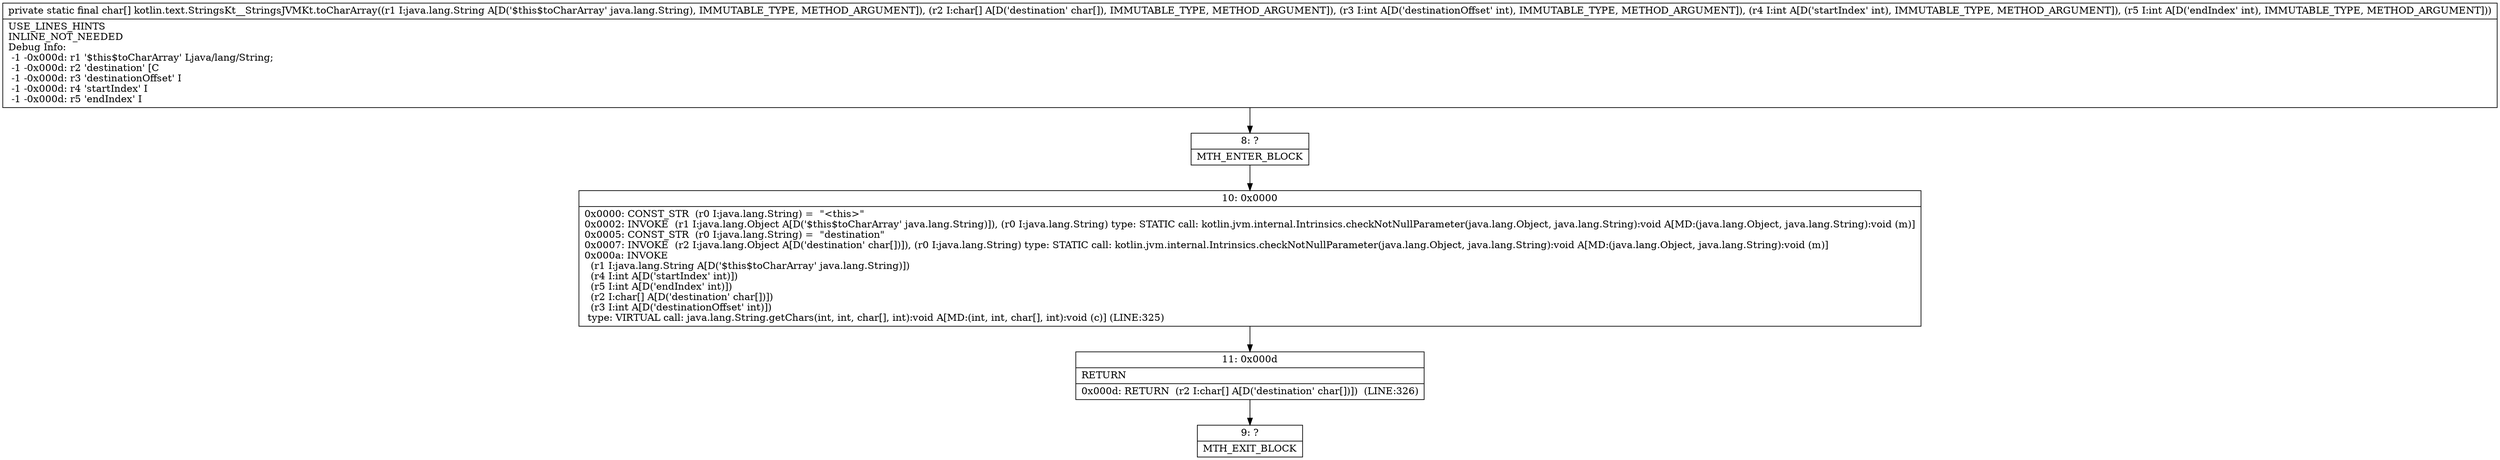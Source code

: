 digraph "CFG forkotlin.text.StringsKt__StringsJVMKt.toCharArray(Ljava\/lang\/String;[CIII)[C" {
Node_8 [shape=record,label="{8\:\ ?|MTH_ENTER_BLOCK\l}"];
Node_10 [shape=record,label="{10\:\ 0x0000|0x0000: CONST_STR  (r0 I:java.lang.String) =  \"\<this\>\" \l0x0002: INVOKE  (r1 I:java.lang.Object A[D('$this$toCharArray' java.lang.String)]), (r0 I:java.lang.String) type: STATIC call: kotlin.jvm.internal.Intrinsics.checkNotNullParameter(java.lang.Object, java.lang.String):void A[MD:(java.lang.Object, java.lang.String):void (m)]\l0x0005: CONST_STR  (r0 I:java.lang.String) =  \"destination\" \l0x0007: INVOKE  (r2 I:java.lang.Object A[D('destination' char[])]), (r0 I:java.lang.String) type: STATIC call: kotlin.jvm.internal.Intrinsics.checkNotNullParameter(java.lang.Object, java.lang.String):void A[MD:(java.lang.Object, java.lang.String):void (m)]\l0x000a: INVOKE  \l  (r1 I:java.lang.String A[D('$this$toCharArray' java.lang.String)])\l  (r4 I:int A[D('startIndex' int)])\l  (r5 I:int A[D('endIndex' int)])\l  (r2 I:char[] A[D('destination' char[])])\l  (r3 I:int A[D('destinationOffset' int)])\l type: VIRTUAL call: java.lang.String.getChars(int, int, char[], int):void A[MD:(int, int, char[], int):void (c)] (LINE:325)\l}"];
Node_11 [shape=record,label="{11\:\ 0x000d|RETURN\l|0x000d: RETURN  (r2 I:char[] A[D('destination' char[])])  (LINE:326)\l}"];
Node_9 [shape=record,label="{9\:\ ?|MTH_EXIT_BLOCK\l}"];
MethodNode[shape=record,label="{private static final char[] kotlin.text.StringsKt__StringsJVMKt.toCharArray((r1 I:java.lang.String A[D('$this$toCharArray' java.lang.String), IMMUTABLE_TYPE, METHOD_ARGUMENT]), (r2 I:char[] A[D('destination' char[]), IMMUTABLE_TYPE, METHOD_ARGUMENT]), (r3 I:int A[D('destinationOffset' int), IMMUTABLE_TYPE, METHOD_ARGUMENT]), (r4 I:int A[D('startIndex' int), IMMUTABLE_TYPE, METHOD_ARGUMENT]), (r5 I:int A[D('endIndex' int), IMMUTABLE_TYPE, METHOD_ARGUMENT]))  | USE_LINES_HINTS\lINLINE_NOT_NEEDED\lDebug Info:\l  \-1 \-0x000d: r1 '$this$toCharArray' Ljava\/lang\/String;\l  \-1 \-0x000d: r2 'destination' [C\l  \-1 \-0x000d: r3 'destinationOffset' I\l  \-1 \-0x000d: r4 'startIndex' I\l  \-1 \-0x000d: r5 'endIndex' I\l}"];
MethodNode -> Node_8;Node_8 -> Node_10;
Node_10 -> Node_11;
Node_11 -> Node_9;
}


